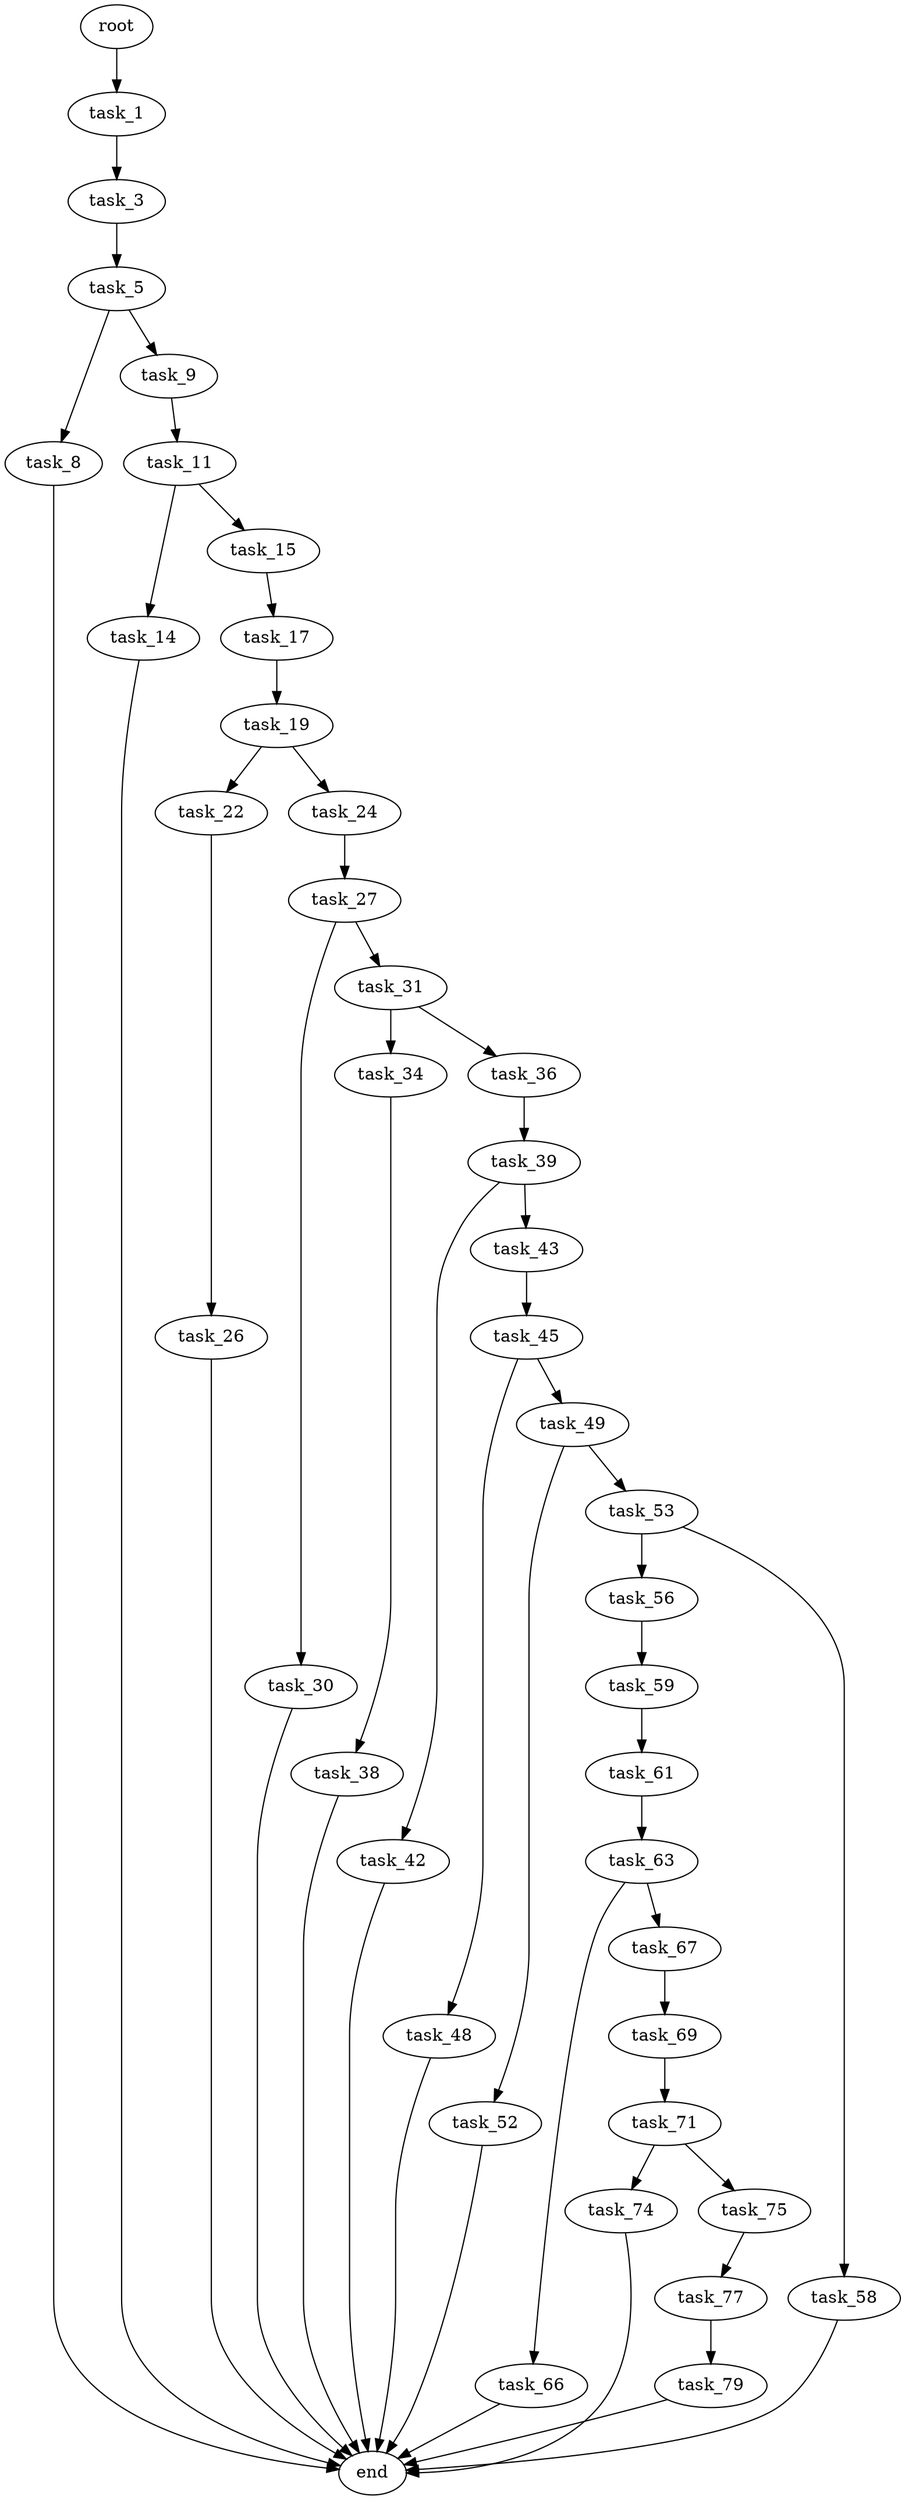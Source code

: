 digraph G {
  root [size="0.000000"];
  task_1 [size="5015000481.000000"];
  task_3 [size="14386733340.000000"];
  task_5 [size="231928233984.000000"];
  task_8 [size="1002353191228.000000"];
  task_9 [size="34853433634.000000"];
  end [size="0.000000"];
  task_11 [size="17089667641.000000"];
  task_14 [size="3807637172.000000"];
  task_15 [size="176695721252.000000"];
  task_17 [size="368293445632.000000"];
  task_19 [size="43738703297.000000"];
  task_22 [size="498992911248.000000"];
  task_24 [size="151105910112.000000"];
  task_26 [size="368293445632.000000"];
  task_27 [size="10229370158.000000"];
  task_30 [size="1927556570.000000"];
  task_31 [size="23642253716.000000"];
  task_34 [size="1999006476.000000"];
  task_36 [size="33680214768.000000"];
  task_38 [size="32333066309.000000"];
  task_39 [size="549755813888.000000"];
  task_42 [size="10235389933.000000"];
  task_43 [size="3822519300.000000"];
  task_45 [size="18192912866.000000"];
  task_48 [size="22671586438.000000"];
  task_49 [size="134217728000.000000"];
  task_52 [size="456136008415.000000"];
  task_53 [size="782757789696.000000"];
  task_56 [size="1073741824000.000000"];
  task_58 [size="14887895572.000000"];
  task_59 [size="144482644132.000000"];
  task_61 [size="28991029248.000000"];
  task_63 [size="8454752782.000000"];
  task_66 [size="124709839705.000000"];
  task_67 [size="46202367144.000000"];
  task_69 [size="782757789696.000000"];
  task_71 [size="540217404929.000000"];
  task_74 [size="9669105815.000000"];
  task_75 [size="134217728000.000000"];
  task_77 [size="930583928.000000"];
  task_79 [size="25127793825.000000"];

  root -> task_1 [size="1.000000"];
  task_1 -> task_3 [size="134217728.000000"];
  task_3 -> task_5 [size="301989888.000000"];
  task_5 -> task_8 [size="301989888.000000"];
  task_5 -> task_9 [size="301989888.000000"];
  task_8 -> end [size="1.000000"];
  task_9 -> task_11 [size="838860800.000000"];
  task_11 -> task_14 [size="838860800.000000"];
  task_11 -> task_15 [size="838860800.000000"];
  task_14 -> end [size="1.000000"];
  task_15 -> task_17 [size="209715200.000000"];
  task_17 -> task_19 [size="411041792.000000"];
  task_19 -> task_22 [size="838860800.000000"];
  task_19 -> task_24 [size="838860800.000000"];
  task_22 -> task_26 [size="536870912.000000"];
  task_24 -> task_27 [size="134217728.000000"];
  task_26 -> end [size="1.000000"];
  task_27 -> task_30 [size="209715200.000000"];
  task_27 -> task_31 [size="209715200.000000"];
  task_30 -> end [size="1.000000"];
  task_31 -> task_34 [size="536870912.000000"];
  task_31 -> task_36 [size="536870912.000000"];
  task_34 -> task_38 [size="33554432.000000"];
  task_36 -> task_39 [size="536870912.000000"];
  task_38 -> end [size="1.000000"];
  task_39 -> task_42 [size="536870912.000000"];
  task_39 -> task_43 [size="536870912.000000"];
  task_42 -> end [size="1.000000"];
  task_43 -> task_45 [size="134217728.000000"];
  task_45 -> task_48 [size="411041792.000000"];
  task_45 -> task_49 [size="411041792.000000"];
  task_48 -> end [size="1.000000"];
  task_49 -> task_52 [size="209715200.000000"];
  task_49 -> task_53 [size="209715200.000000"];
  task_52 -> end [size="1.000000"];
  task_53 -> task_56 [size="679477248.000000"];
  task_53 -> task_58 [size="679477248.000000"];
  task_56 -> task_59 [size="838860800.000000"];
  task_58 -> end [size="1.000000"];
  task_59 -> task_61 [size="411041792.000000"];
  task_61 -> task_63 [size="75497472.000000"];
  task_63 -> task_66 [size="209715200.000000"];
  task_63 -> task_67 [size="209715200.000000"];
  task_66 -> end [size="1.000000"];
  task_67 -> task_69 [size="838860800.000000"];
  task_69 -> task_71 [size="679477248.000000"];
  task_71 -> task_74 [size="838860800.000000"];
  task_71 -> task_75 [size="838860800.000000"];
  task_74 -> end [size="1.000000"];
  task_75 -> task_77 [size="209715200.000000"];
  task_77 -> task_79 [size="33554432.000000"];
  task_79 -> end [size="1.000000"];
}

